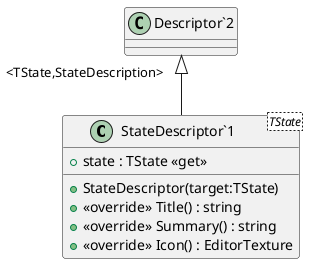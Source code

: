 @startuml
class "StateDescriptor`1"<TState> {
    + StateDescriptor(target:TState)
    + state : TState <<get>>
    + <<override>> Title() : string
    + <<override>> Summary() : string
    + <<override>> Icon() : EditorTexture
}
"Descriptor`2" "<TState,StateDescription>" <|-- "StateDescriptor`1"
@enduml
